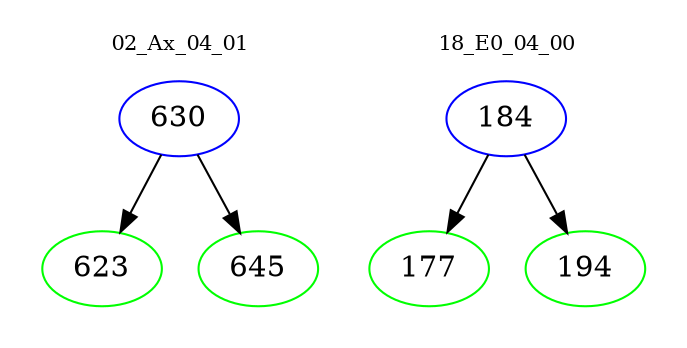 digraph{
subgraph cluster_0 {
color = white
label = "02_Ax_04_01";
fontsize=10;
T0_630 [label="630", color="blue"]
T0_630 -> T0_623 [color="black"]
T0_623 [label="623", color="green"]
T0_630 -> T0_645 [color="black"]
T0_645 [label="645", color="green"]
}
subgraph cluster_1 {
color = white
label = "18_E0_04_00";
fontsize=10;
T1_184 [label="184", color="blue"]
T1_184 -> T1_177 [color="black"]
T1_177 [label="177", color="green"]
T1_184 -> T1_194 [color="black"]
T1_194 [label="194", color="green"]
}
}
